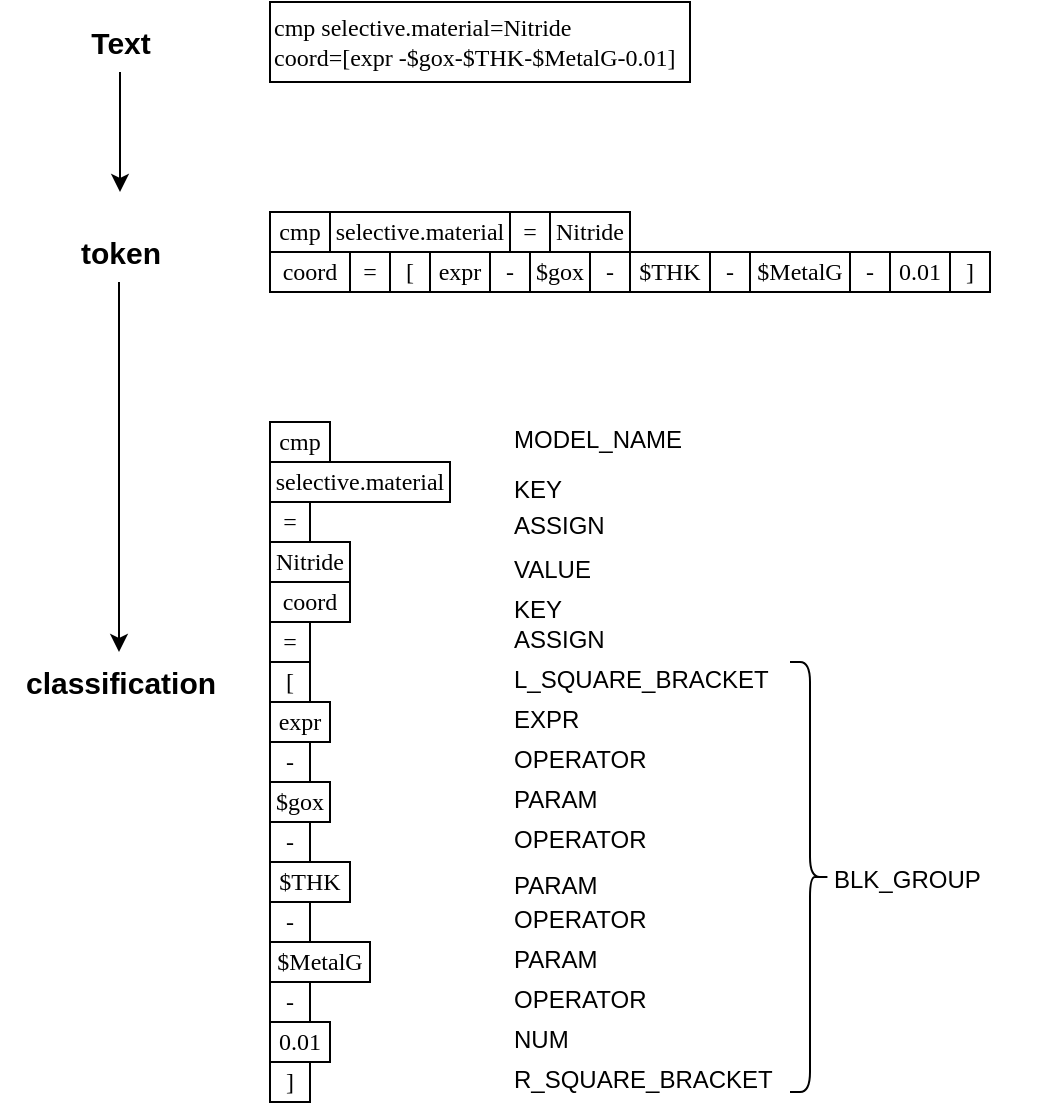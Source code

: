 <mxfile version="25.0.3">
  <diagram name="第 1 页" id="DlWN55uscxczcILQR3X1">
    <mxGraphModel dx="1259" dy="655" grid="1" gridSize="10" guides="1" tooltips="1" connect="1" arrows="1" fold="1" page="1" pageScale="1" pageWidth="3300" pageHeight="4681" background="#ffffff" math="0" shadow="0">
      <root>
        <mxCell id="0" />
        <mxCell id="1" parent="0" />
        <mxCell id="ZEFwKZCe8J-mTDsIHrXp-3" value="&lt;span style=&quot;font-family: &amp;quot;Times New Roman&amp;quot;;&quot;&gt;cmp&amp;nbsp;&lt;/span&gt;&lt;span style=&quot;font-family: &amp;quot;Times New Roman&amp;quot;;&quot;&gt;selective.material&lt;/span&gt;&lt;span style=&quot;font-family: &amp;quot;Times New Roman&amp;quot;;&quot;&gt;=Nitride&lt;br&gt;&lt;/span&gt;&lt;span style=&quot;font-family: &amp;quot;Times New Roman&amp;quot;;&quot;&gt;coord&lt;/span&gt;&lt;span style=&quot;font-family: &amp;quot;Times New Roman&amp;quot;;&quot;&gt;=[expr -$&lt;/span&gt;&lt;span style=&quot;font-family: &amp;quot;Times New Roman&amp;quot;;&quot;&gt;gox&lt;/span&gt;&lt;span style=&quot;font-family: &amp;quot;Times New Roman&amp;quot;;&quot;&gt;-$THK-$MetalG-0.01]&lt;/span&gt;" style="rounded=0;whiteSpace=wrap;html=1;align=left;" parent="1" vertex="1">
          <mxGeometry x="150" y="65" width="210" height="40" as="geometry" />
        </mxCell>
        <mxCell id="ZEFwKZCe8J-mTDsIHrXp-25" style="edgeStyle=orthogonalEdgeStyle;rounded=0;orthogonalLoop=1;jettySize=auto;html=1;" parent="1" source="ZEFwKZCe8J-mTDsIHrXp-4" edge="1">
          <mxGeometry relative="1" as="geometry">
            <mxPoint x="75" y="160" as="targetPoint" />
          </mxGeometry>
        </mxCell>
        <mxCell id="ZEFwKZCe8J-mTDsIHrXp-4" value="&lt;b&gt;&lt;font style=&quot;font-size: 15px;&quot;&gt;Text&lt;/font&gt;&lt;/b&gt;" style="text;html=1;align=center;verticalAlign=middle;resizable=0;points=[];autosize=1;strokeColor=none;fillColor=none;" parent="1" vertex="1">
          <mxGeometry x="50" y="70" width="50" height="30" as="geometry" />
        </mxCell>
        <mxCell id="ZEFwKZCe8J-mTDsIHrXp-5" value="&lt;b&gt;&lt;font style=&quot;font-size: 15px;&quot;&gt;token&lt;/font&gt;&lt;/b&gt;" style="text;html=1;align=center;verticalAlign=middle;resizable=0;points=[];autosize=1;strokeColor=none;fillColor=none;" parent="1" vertex="1">
          <mxGeometry x="45" y="175" width="60" height="30" as="geometry" />
        </mxCell>
        <mxCell id="ZEFwKZCe8J-mTDsIHrXp-6" value="&lt;span style=&quot;font-family: &amp;quot;Times New Roman&amp;quot;; text-align: left;&quot;&gt;cmp&lt;/span&gt;" style="rounded=0;whiteSpace=wrap;html=1;" parent="1" vertex="1">
          <mxGeometry x="150" y="170" width="30" height="20" as="geometry" />
        </mxCell>
        <mxCell id="ZEFwKZCe8J-mTDsIHrXp-7" value="&lt;span style=&quot;font-family: &amp;quot;Times New Roman&amp;quot;; text-align: left;&quot;&gt;selective.material&lt;/span&gt;" style="rounded=0;whiteSpace=wrap;html=1;" parent="1" vertex="1">
          <mxGeometry x="180" y="170" width="90" height="20" as="geometry" />
        </mxCell>
        <mxCell id="ZEFwKZCe8J-mTDsIHrXp-8" value="&lt;span style=&quot;font-family: &amp;quot;Times New Roman&amp;quot;; text-align: left;&quot;&gt;=&lt;/span&gt;" style="rounded=0;whiteSpace=wrap;html=1;" parent="1" vertex="1">
          <mxGeometry x="270" y="170" width="20" height="20" as="geometry" />
        </mxCell>
        <mxCell id="ZEFwKZCe8J-mTDsIHrXp-9" value="&lt;span style=&quot;font-family: &amp;quot;Times New Roman&amp;quot;; text-align: left;&quot;&gt;Nitride&lt;/span&gt;" style="rounded=0;whiteSpace=wrap;html=1;" parent="1" vertex="1">
          <mxGeometry x="290" y="170" width="40" height="20" as="geometry" />
        </mxCell>
        <mxCell id="ZEFwKZCe8J-mTDsIHrXp-10" value="&lt;span style=&quot;font-family: &amp;quot;Times New Roman&amp;quot;; text-align: left;&quot;&gt;coord&lt;/span&gt;" style="rounded=0;whiteSpace=wrap;html=1;" parent="1" vertex="1">
          <mxGeometry x="150" y="190" width="40" height="20" as="geometry" />
        </mxCell>
        <mxCell id="ZEFwKZCe8J-mTDsIHrXp-11" value="&lt;span style=&quot;font-family: &amp;quot;Times New Roman&amp;quot;; text-align: left;&quot;&gt;=&lt;/span&gt;" style="rounded=0;whiteSpace=wrap;html=1;" parent="1" vertex="1">
          <mxGeometry x="190" y="190" width="20" height="20" as="geometry" />
        </mxCell>
        <mxCell id="ZEFwKZCe8J-mTDsIHrXp-12" value="&lt;div style=&quot;text-align: left;&quot;&gt;&lt;span style=&quot;background-color: initial;&quot;&gt;&lt;font face=&quot;Times New Roman&quot;&gt;[&lt;/font&gt;&lt;/span&gt;&lt;/div&gt;" style="rounded=0;whiteSpace=wrap;html=1;" parent="1" vertex="1">
          <mxGeometry x="210" y="190" width="20" height="20" as="geometry" />
        </mxCell>
        <mxCell id="ZEFwKZCe8J-mTDsIHrXp-13" value="&lt;span style=&quot;font-family: &amp;quot;Times New Roman&amp;quot;; text-align: left;&quot;&gt;expr&lt;/span&gt;" style="rounded=0;whiteSpace=wrap;html=1;" parent="1" vertex="1">
          <mxGeometry x="230" y="190" width="30" height="20" as="geometry" />
        </mxCell>
        <mxCell id="ZEFwKZCe8J-mTDsIHrXp-14" value="&lt;span style=&quot;font-family: &amp;quot;Times New Roman&amp;quot;; text-align: left;&quot;&gt;-&lt;/span&gt;" style="rounded=0;whiteSpace=wrap;html=1;" parent="1" vertex="1">
          <mxGeometry x="260" y="190" width="20" height="20" as="geometry" />
        </mxCell>
        <mxCell id="ZEFwKZCe8J-mTDsIHrXp-15" value="&lt;span style=&quot;text-align: left; font-family: &amp;quot;Times New Roman&amp;quot;;&quot;&gt;$&lt;/span&gt;&lt;span style=&quot;text-align: left; font-family: &amp;quot;Times New Roman&amp;quot;;&quot;&gt;gox&lt;/span&gt;" style="rounded=0;whiteSpace=wrap;html=1;" parent="1" vertex="1">
          <mxGeometry x="280" y="190" width="30" height="20" as="geometry" />
        </mxCell>
        <mxCell id="ZEFwKZCe8J-mTDsIHrXp-16" value="&lt;span style=&quot;font-family: &amp;quot;Times New Roman&amp;quot;; text-align: left;&quot;&gt;$THK&lt;/span&gt;" style="rounded=0;whiteSpace=wrap;html=1;" parent="1" vertex="1">
          <mxGeometry x="330" y="190" width="40" height="20" as="geometry" />
        </mxCell>
        <mxCell id="ZEFwKZCe8J-mTDsIHrXp-17" value="&lt;span style=&quot;font-family: &amp;quot;Times New Roman&amp;quot;; text-align: left;&quot;&gt;0.01&lt;/span&gt;" style="rounded=0;whiteSpace=wrap;html=1;" parent="1" vertex="1">
          <mxGeometry x="460" y="190" width="30" height="20" as="geometry" />
        </mxCell>
        <mxCell id="ZEFwKZCe8J-mTDsIHrXp-18" value="&lt;span style=&quot;font-family: &amp;quot;Times New Roman&amp;quot;; text-align: left;&quot;&gt;$MetalG&lt;/span&gt;" style="rounded=0;whiteSpace=wrap;html=1;" parent="1" vertex="1">
          <mxGeometry x="390" y="190" width="50" height="20" as="geometry" />
        </mxCell>
        <mxCell id="ZEFwKZCe8J-mTDsIHrXp-19" value="&lt;span style=&quot;font-family: &amp;quot;Times New Roman&amp;quot;; text-align: left;&quot;&gt;-&lt;/span&gt;" style="rounded=0;whiteSpace=wrap;html=1;" parent="1" vertex="1">
          <mxGeometry x="310" y="190" width="20" height="20" as="geometry" />
        </mxCell>
        <mxCell id="ZEFwKZCe8J-mTDsIHrXp-20" value="&lt;span style=&quot;font-family: &amp;quot;Times New Roman&amp;quot;; text-align: left;&quot;&gt;-&lt;/span&gt;" style="rounded=0;whiteSpace=wrap;html=1;" parent="1" vertex="1">
          <mxGeometry x="370" y="190" width="20" height="20" as="geometry" />
        </mxCell>
        <mxCell id="ZEFwKZCe8J-mTDsIHrXp-23" value="&lt;span style=&quot;font-family: &amp;quot;Times New Roman&amp;quot;; text-align: left;&quot;&gt;-&lt;/span&gt;" style="rounded=0;whiteSpace=wrap;html=1;" parent="1" vertex="1">
          <mxGeometry x="440" y="190" width="20" height="20" as="geometry" />
        </mxCell>
        <mxCell id="ZEFwKZCe8J-mTDsIHrXp-26" value="&lt;b&gt;&lt;font style=&quot;font-size: 15px;&quot;&gt;classification&lt;/font&gt;&lt;/b&gt;" style="text;html=1;align=center;verticalAlign=middle;resizable=0;points=[];autosize=1;strokeColor=none;fillColor=none;" parent="1" vertex="1">
          <mxGeometry x="15" y="390" width="120" height="30" as="geometry" />
        </mxCell>
        <mxCell id="ZEFwKZCe8J-mTDsIHrXp-27" style="edgeStyle=orthogonalEdgeStyle;rounded=0;orthogonalLoop=1;jettySize=auto;html=1;" parent="1" target="ZEFwKZCe8J-mTDsIHrXp-26" edge="1">
          <mxGeometry relative="1" as="geometry">
            <mxPoint x="74.5" y="265" as="targetPoint" />
            <mxPoint x="74.5" y="205" as="sourcePoint" />
          </mxGeometry>
        </mxCell>
        <mxCell id="ZEFwKZCe8J-mTDsIHrXp-28" value="&lt;span style=&quot;font-family: &amp;quot;Times New Roman&amp;quot;; text-align: left;&quot;&gt;cmp&lt;/span&gt;" style="rounded=0;whiteSpace=wrap;html=1;" parent="1" vertex="1">
          <mxGeometry x="150" y="275" width="30" height="20" as="geometry" />
        </mxCell>
        <mxCell id="ZEFwKZCe8J-mTDsIHrXp-29" value="&lt;span style=&quot;font-family: &amp;quot;Times New Roman&amp;quot;; text-align: left;&quot;&gt;selective.material&lt;/span&gt;" style="rounded=0;whiteSpace=wrap;html=1;" parent="1" vertex="1">
          <mxGeometry x="150" y="295" width="90" height="20" as="geometry" />
        </mxCell>
        <mxCell id="ZEFwKZCe8J-mTDsIHrXp-30" value="&lt;span style=&quot;font-family: &amp;quot;Times New Roman&amp;quot;; text-align: left;&quot;&gt;=&lt;/span&gt;" style="rounded=0;whiteSpace=wrap;html=1;" parent="1" vertex="1">
          <mxGeometry x="150" y="315" width="20" height="20" as="geometry" />
        </mxCell>
        <mxCell id="ZEFwKZCe8J-mTDsIHrXp-31" value="&lt;span style=&quot;font-family: &amp;quot;Times New Roman&amp;quot;; text-align: left;&quot;&gt;Nitride&lt;/span&gt;" style="rounded=0;whiteSpace=wrap;html=1;" parent="1" vertex="1">
          <mxGeometry x="150" y="335" width="40" height="20" as="geometry" />
        </mxCell>
        <mxCell id="ZEFwKZCe8J-mTDsIHrXp-32" value="&lt;span style=&quot;font-family: &amp;quot;Times New Roman&amp;quot;; text-align: left;&quot;&gt;coord&lt;/span&gt;" style="rounded=0;whiteSpace=wrap;html=1;" parent="1" vertex="1">
          <mxGeometry x="150" y="355" width="40" height="20" as="geometry" />
        </mxCell>
        <mxCell id="ZEFwKZCe8J-mTDsIHrXp-33" value="&lt;span style=&quot;font-family: &amp;quot;Times New Roman&amp;quot;; text-align: left;&quot;&gt;=&lt;/span&gt;" style="rounded=0;whiteSpace=wrap;html=1;" parent="1" vertex="1">
          <mxGeometry x="150" y="375" width="20" height="20" as="geometry" />
        </mxCell>
        <mxCell id="ZEFwKZCe8J-mTDsIHrXp-34" value="&lt;div style=&quot;text-align: left;&quot;&gt;&lt;span style=&quot;background-color: initial;&quot;&gt;&lt;font face=&quot;Times New Roman&quot;&gt;[&lt;/font&gt;&lt;/span&gt;&lt;/div&gt;" style="rounded=0;whiteSpace=wrap;html=1;" parent="1" vertex="1">
          <mxGeometry x="150" y="395" width="20" height="20" as="geometry" />
        </mxCell>
        <mxCell id="ZEFwKZCe8J-mTDsIHrXp-35" value="&lt;span style=&quot;font-family: &amp;quot;Times New Roman&amp;quot;; text-align: left;&quot;&gt;expr&lt;/span&gt;" style="rounded=0;whiteSpace=wrap;html=1;" parent="1" vertex="1">
          <mxGeometry x="150" y="415" width="30" height="20" as="geometry" />
        </mxCell>
        <mxCell id="ZEFwKZCe8J-mTDsIHrXp-36" value="&lt;span style=&quot;font-family: &amp;quot;Times New Roman&amp;quot;; text-align: left;&quot;&gt;-&lt;/span&gt;" style="rounded=0;whiteSpace=wrap;html=1;" parent="1" vertex="1">
          <mxGeometry x="150" y="435" width="20" height="20" as="geometry" />
        </mxCell>
        <mxCell id="ZEFwKZCe8J-mTDsIHrXp-37" value="&lt;span style=&quot;text-align: left; font-family: &amp;quot;Times New Roman&amp;quot;;&quot;&gt;$&lt;/span&gt;&lt;span style=&quot;text-align: left; font-family: &amp;quot;Times New Roman&amp;quot;;&quot;&gt;gox&lt;/span&gt;" style="rounded=0;whiteSpace=wrap;html=1;" parent="1" vertex="1">
          <mxGeometry x="150" y="455" width="30" height="20" as="geometry" />
        </mxCell>
        <mxCell id="ZEFwKZCe8J-mTDsIHrXp-38" value="&lt;span style=&quot;font-family: &amp;quot;Times New Roman&amp;quot;; text-align: left;&quot;&gt;$THK&lt;/span&gt;" style="rounded=0;whiteSpace=wrap;html=1;" parent="1" vertex="1">
          <mxGeometry x="150" y="495" width="40" height="20" as="geometry" />
        </mxCell>
        <mxCell id="ZEFwKZCe8J-mTDsIHrXp-39" value="&lt;span style=&quot;font-family: &amp;quot;Times New Roman&amp;quot;; text-align: left;&quot;&gt;0.01&lt;/span&gt;" style="rounded=0;whiteSpace=wrap;html=1;" parent="1" vertex="1">
          <mxGeometry x="150" y="575" width="30" height="20" as="geometry" />
        </mxCell>
        <mxCell id="ZEFwKZCe8J-mTDsIHrXp-40" value="&lt;span style=&quot;font-family: &amp;quot;Times New Roman&amp;quot;; text-align: left;&quot;&gt;$MetalG&lt;/span&gt;" style="rounded=0;whiteSpace=wrap;html=1;" parent="1" vertex="1">
          <mxGeometry x="150" y="535" width="50" height="20" as="geometry" />
        </mxCell>
        <mxCell id="ZEFwKZCe8J-mTDsIHrXp-41" value="&lt;span style=&quot;font-family: &amp;quot;Times New Roman&amp;quot;; text-align: left;&quot;&gt;-&lt;/span&gt;" style="rounded=0;whiteSpace=wrap;html=1;" parent="1" vertex="1">
          <mxGeometry x="150" y="475" width="20" height="20" as="geometry" />
        </mxCell>
        <mxCell id="ZEFwKZCe8J-mTDsIHrXp-42" value="&lt;span style=&quot;font-family: &amp;quot;Times New Roman&amp;quot;; text-align: left;&quot;&gt;-&lt;/span&gt;" style="rounded=0;whiteSpace=wrap;html=1;" parent="1" vertex="1">
          <mxGeometry x="150" y="515" width="20" height="20" as="geometry" />
        </mxCell>
        <mxCell id="ZEFwKZCe8J-mTDsIHrXp-43" value="&lt;span style=&quot;font-family: &amp;quot;Times New Roman&amp;quot;; text-align: left;&quot;&gt;-&lt;/span&gt;" style="rounded=0;whiteSpace=wrap;html=1;" parent="1" vertex="1">
          <mxGeometry x="150" y="555" width="20" height="20" as="geometry" />
        </mxCell>
        <mxCell id="ZEFwKZCe8J-mTDsIHrXp-64" value="ASSIGN" style="text;whiteSpace=wrap;fontFamily=Helvetica;fontSize=12;fontColor=default;" parent="1" vertex="1">
          <mxGeometry x="270" y="312.5" width="70" height="25" as="geometry" />
        </mxCell>
        <mxCell id="ZEFwKZCe8J-mTDsIHrXp-66" value="MODEL_NAME" style="text;whiteSpace=wrap;fontFamily=Helvetica;fontSize=12;fontColor=default;" parent="1" vertex="1">
          <mxGeometry x="270" y="270" width="110" height="20" as="geometry" />
        </mxCell>
        <mxCell id="ZEFwKZCe8J-mTDsIHrXp-67" value="ASSIGN" style="text;whiteSpace=wrap;fontFamily=Helvetica;fontSize=12;fontColor=default;" parent="1" vertex="1">
          <mxGeometry x="270" y="370" width="70" height="25" as="geometry" />
        </mxCell>
        <mxCell id="ZEFwKZCe8J-mTDsIHrXp-68" value="L_SQUARE_BRACKET" style="text;whiteSpace=wrap;fontFamily=Helvetica;fontSize=12;fontColor=default;" parent="1" vertex="1">
          <mxGeometry x="270" y="390" width="150" height="25" as="geometry" />
        </mxCell>
        <mxCell id="ZEFwKZCe8J-mTDsIHrXp-70" value="VALUE" style="text;whiteSpace=wrap;fontFamily=Helvetica;fontSize=12;fontColor=default;" parent="1" vertex="1">
          <mxGeometry x="270" y="335" width="110" height="20" as="geometry" />
        </mxCell>
        <mxCell id="ZEFwKZCe8J-mTDsIHrXp-74" value="OPERATOR" style="text;whiteSpace=wrap;fontFamily=Helvetica;fontSize=12;fontColor=default;" parent="1" vertex="1">
          <mxGeometry x="270" y="430" width="110" height="20" as="geometry" />
        </mxCell>
        <mxCell id="ZEFwKZCe8J-mTDsIHrXp-76" value="OPERATOR" style="text;whiteSpace=wrap;fontFamily=Helvetica;fontSize=12;fontColor=default;" parent="1" vertex="1">
          <mxGeometry x="270" y="470" width="110" height="20" as="geometry" />
        </mxCell>
        <mxCell id="ZEFwKZCe8J-mTDsIHrXp-78" value="OPERATOR" style="text;whiteSpace=wrap;fontFamily=Helvetica;fontSize=12;fontColor=default;" parent="1" vertex="1">
          <mxGeometry x="270" y="510" width="110" height="20" as="geometry" />
        </mxCell>
        <mxCell id="ZEFwKZCe8J-mTDsIHrXp-81" value="OPERATOR" style="text;whiteSpace=wrap;fontFamily=Helvetica;fontSize=12;fontColor=default;" parent="1" vertex="1">
          <mxGeometry x="270" y="550" width="110" height="20" as="geometry" />
        </mxCell>
        <mxCell id="ZEFwKZCe8J-mTDsIHrXp-84" value="EXPR" style="text;whiteSpace=wrap;fontFamily=Helvetica;fontSize=12;fontColor=default;" parent="1" vertex="1">
          <mxGeometry x="270" y="410" width="110" height="20" as="geometry" />
        </mxCell>
        <mxCell id="ZEFwKZCe8J-mTDsIHrXp-85" value="PARAM" style="text;whiteSpace=wrap;fontFamily=Helvetica;fontSize=12;fontColor=default;" parent="1" vertex="1">
          <mxGeometry x="270" y="450" width="110" height="25" as="geometry" />
        </mxCell>
        <mxCell id="ZEFwKZCe8J-mTDsIHrXp-86" value="PARAM" style="text;whiteSpace=wrap;fontFamily=Helvetica;fontSize=12;fontColor=default;" parent="1" vertex="1">
          <mxGeometry x="270" y="492.5" width="110" height="25" as="geometry" />
        </mxCell>
        <mxCell id="ZEFwKZCe8J-mTDsIHrXp-87" value="PARAM" style="text;whiteSpace=wrap;fontFamily=Helvetica;fontSize=12;fontColor=default;" parent="1" vertex="1">
          <mxGeometry x="270" y="530" width="110" height="25" as="geometry" />
        </mxCell>
        <mxCell id="ZEFwKZCe8J-mTDsIHrXp-89" value="&lt;div style=&quot;text-align: left;&quot;&gt;&lt;font face=&quot;Times New Roman&quot;&gt;]&lt;/font&gt;&lt;/div&gt;" style="rounded=0;whiteSpace=wrap;html=1;" parent="1" vertex="1">
          <mxGeometry x="490" y="190" width="20" height="20" as="geometry" />
        </mxCell>
        <mxCell id="ZEFwKZCe8J-mTDsIHrXp-90" value="&lt;div style=&quot;text-align: left;&quot;&gt;&lt;font face=&quot;Times New Roman&quot;&gt;]&lt;/font&gt;&lt;/div&gt;" style="rounded=0;whiteSpace=wrap;html=1;" parent="1" vertex="1">
          <mxGeometry x="150" y="595" width="20" height="20" as="geometry" />
        </mxCell>
        <mxCell id="ZEFwKZCe8J-mTDsIHrXp-91" value="NUM" style="text;whiteSpace=wrap;fontFamily=Helvetica;fontSize=12;fontColor=default;" parent="1" vertex="1">
          <mxGeometry x="270" y="570" width="110" height="25" as="geometry" />
        </mxCell>
        <mxCell id="ZEFwKZCe8J-mTDsIHrXp-92" value="R_SQUARE_BRACKET" style="text;whiteSpace=wrap;fontFamily=Helvetica;fontSize=12;fontColor=default;" parent="1" vertex="1">
          <mxGeometry x="270" y="590" width="150" height="25" as="geometry" />
        </mxCell>
        <mxCell id="ZEFwKZCe8J-mTDsIHrXp-93" value="KEY" style="text;whiteSpace=wrap;fontFamily=Helvetica;fontSize=12;fontColor=default;" parent="1" vertex="1">
          <mxGeometry x="270" y="295" width="110" height="15" as="geometry" />
        </mxCell>
        <mxCell id="ZEFwKZCe8J-mTDsIHrXp-95" value="KEY" style="text;whiteSpace=wrap;fontFamily=Helvetica;fontSize=12;fontColor=default;" parent="1" vertex="1">
          <mxGeometry x="270" y="355" width="110" height="20" as="geometry" />
        </mxCell>
        <mxCell id="3QEI0isdHMcV-0q7J0ob-2" value="" style="shape=curlyBracket;whiteSpace=wrap;html=1;rounded=1;flipH=1;labelPosition=right;verticalLabelPosition=middle;align=left;verticalAlign=middle;size=0.5;" vertex="1" parent="1">
          <mxGeometry x="410" y="395" width="20" height="215" as="geometry" />
        </mxCell>
        <mxCell id="3QEI0isdHMcV-0q7J0ob-3" value="BLK_GROUP" style="text;whiteSpace=wrap;fontFamily=Helvetica;fontSize=12;fontColor=default;" vertex="1" parent="1">
          <mxGeometry x="430" y="490" width="110" height="20" as="geometry" />
        </mxCell>
      </root>
    </mxGraphModel>
  </diagram>
</mxfile>
